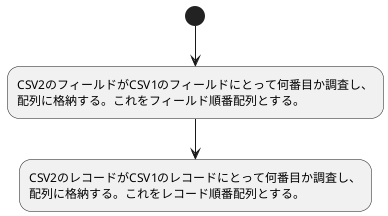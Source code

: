 @startuml
    (*)-->"CSV2のフィールドがCSV1のフィールドにとって何番目か調査し、
    配列に格納する。これをフィールド順番配列とする。"
    -->"CSV2のレコードがCSV1のレコードにとって何番目か調査し、
    配列に格納する。これをレコード順番配列とする。"
    

@enduml